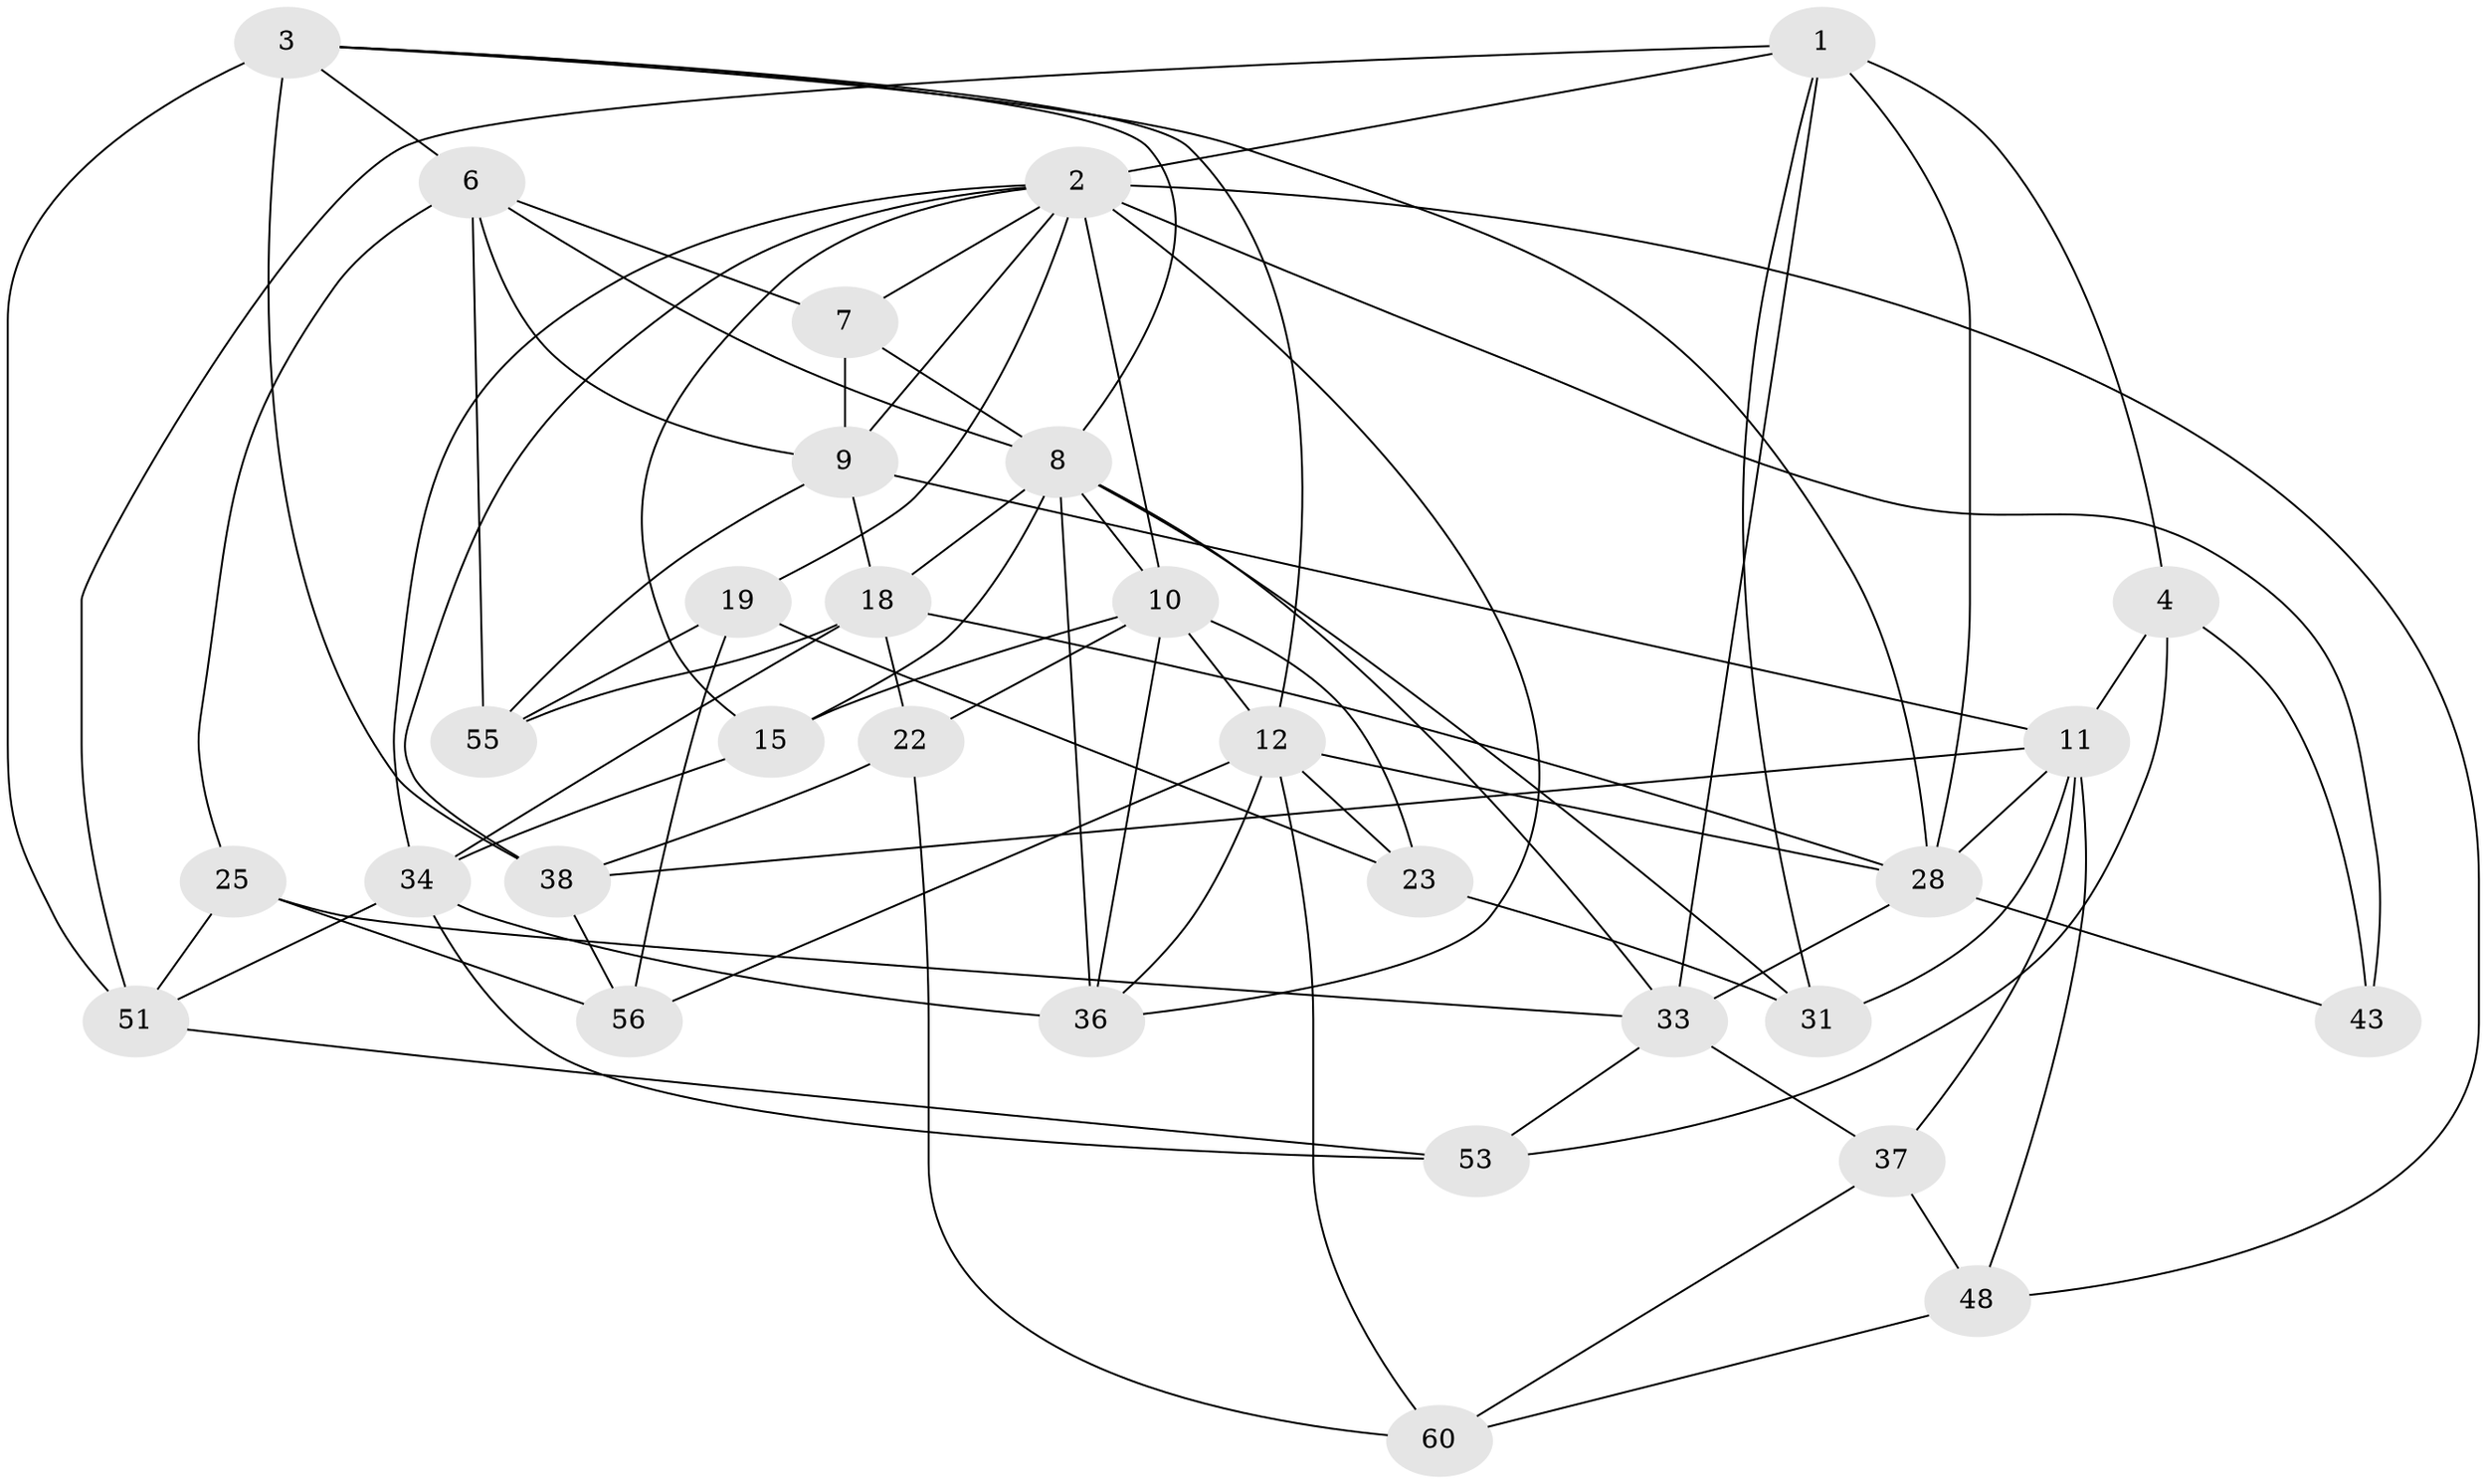 // original degree distribution, {4: 1.0}
// Generated by graph-tools (version 1.1) at 2025/20/03/04/25 18:20:53]
// undirected, 31 vertices, 82 edges
graph export_dot {
graph [start="1"]
  node [color=gray90,style=filled];
  1 [super="+17+45"];
  2 [super="+32+21+50"];
  3 [super="+47+5"];
  4;
  6 [super="+20"];
  7 [super="+27"];
  8 [super="+16+13"];
  9 [super="+46"];
  10 [super="+62+41"];
  11 [super="+14"];
  12 [super="+52+35"];
  15;
  18 [super="+30"];
  19;
  22;
  23;
  25;
  28 [super="+29"];
  31;
  33 [super="+44"];
  34 [super="+54"];
  36 [super="+57"];
  37;
  38 [super="+49"];
  43;
  48;
  51 [super="+63"];
  53;
  55;
  56;
  60;
  1 -- 33 [weight=3];
  1 -- 51;
  1 -- 31;
  1 -- 4;
  1 -- 28;
  1 -- 2;
  2 -- 43 [weight=2];
  2 -- 48;
  2 -- 34;
  2 -- 36;
  2 -- 7 [weight=2];
  2 -- 10 [weight=2];
  2 -- 19;
  2 -- 38;
  2 -- 9;
  2 -- 15;
  3 -- 6;
  3 -- 38 [weight=2];
  3 -- 51 [weight=2];
  3 -- 12;
  3 -- 8;
  3 -- 28;
  4 -- 43;
  4 -- 53;
  4 -- 11;
  6 -- 55;
  6 -- 25;
  6 -- 9;
  6 -- 7;
  6 -- 8;
  7 -- 8 [weight=2];
  7 -- 9;
  8 -- 33;
  8 -- 15;
  8 -- 31;
  8 -- 36;
  8 -- 18;
  8 -- 10;
  9 -- 11;
  9 -- 18;
  9 -- 55;
  10 -- 12 [weight=2];
  10 -- 23;
  10 -- 36 [weight=2];
  10 -- 22;
  10 -- 15;
  11 -- 38;
  11 -- 48;
  11 -- 37;
  11 -- 31;
  11 -- 28 [weight=2];
  12 -- 60;
  12 -- 56;
  12 -- 23;
  12 -- 36;
  12 -- 28;
  15 -- 34;
  18 -- 55;
  18 -- 28;
  18 -- 34;
  18 -- 22;
  19 -- 56;
  19 -- 55;
  19 -- 23;
  22 -- 60;
  22 -- 38;
  23 -- 31;
  25 -- 56;
  25 -- 51;
  25 -- 33;
  28 -- 33;
  28 -- 43;
  33 -- 37;
  33 -- 53;
  34 -- 36;
  34 -- 53;
  34 -- 51;
  37 -- 60;
  37 -- 48;
  38 -- 56;
  48 -- 60;
  51 -- 53;
}
